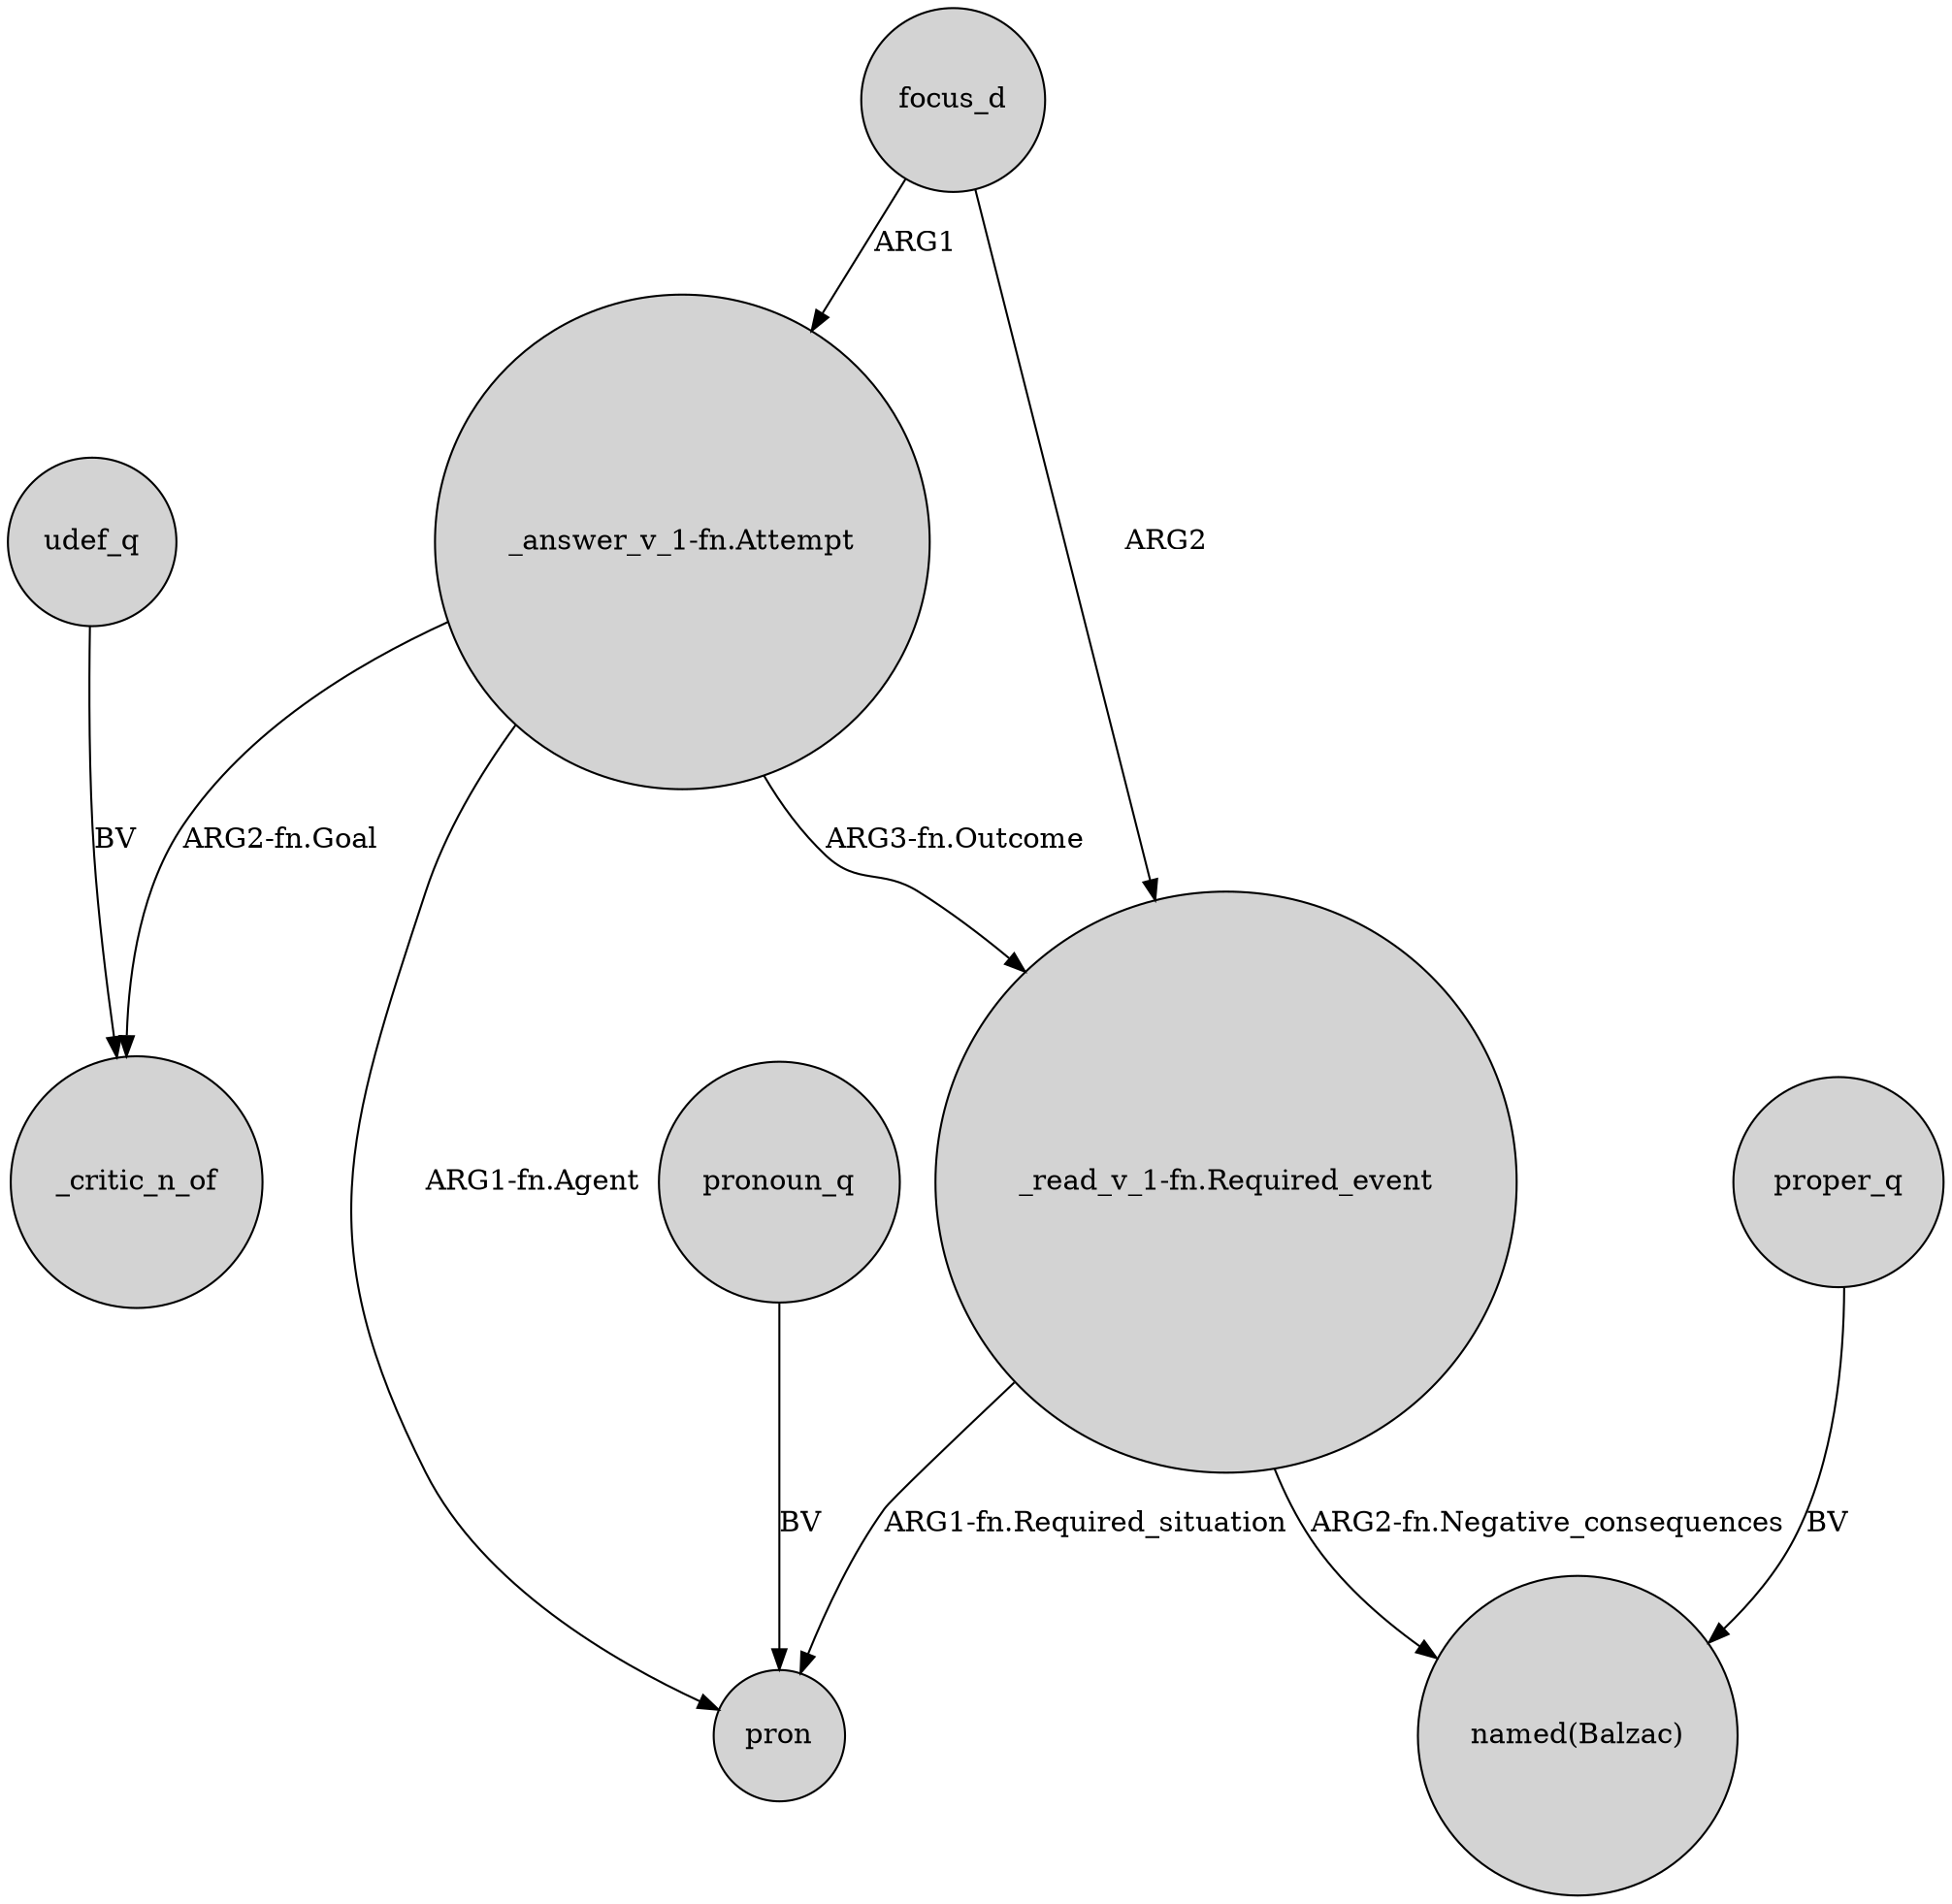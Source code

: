 digraph {
	node [shape=circle style=filled]
	"_read_v_1-fn.Required_event" -> pron [label="ARG1-fn.Required_situation"]
	focus_d -> "_answer_v_1-fn.Attempt" [label=ARG1]
	"_answer_v_1-fn.Attempt" -> pron [label="ARG1-fn.Agent"]
	"_answer_v_1-fn.Attempt" -> "_read_v_1-fn.Required_event" [label="ARG3-fn.Outcome"]
	udef_q -> _critic_n_of [label=BV]
	proper_q -> "named(Balzac)" [label=BV]
	"_answer_v_1-fn.Attempt" -> _critic_n_of [label="ARG2-fn.Goal"]
	"_read_v_1-fn.Required_event" -> "named(Balzac)" [label="ARG2-fn.Negative_consequences"]
	pronoun_q -> pron [label=BV]
	focus_d -> "_read_v_1-fn.Required_event" [label=ARG2]
}
